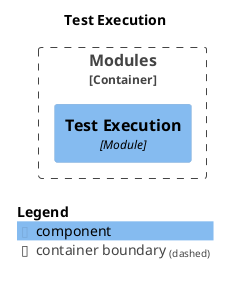 @startuml
set separator none
title Test Execution

top to bottom direction

!include <C4/C4>
!include <C4/C4_Context>
!include <C4/C4_Component>

Container_Boundary("Modules.Modules_boundary", "Modules", $tags="") {
  Component(Modules.Modules.TestExecution, "Test Execution", $techn="Module", $descr="", $tags="", $link="")
}


SHOW_LEGEND(true)
@enduml